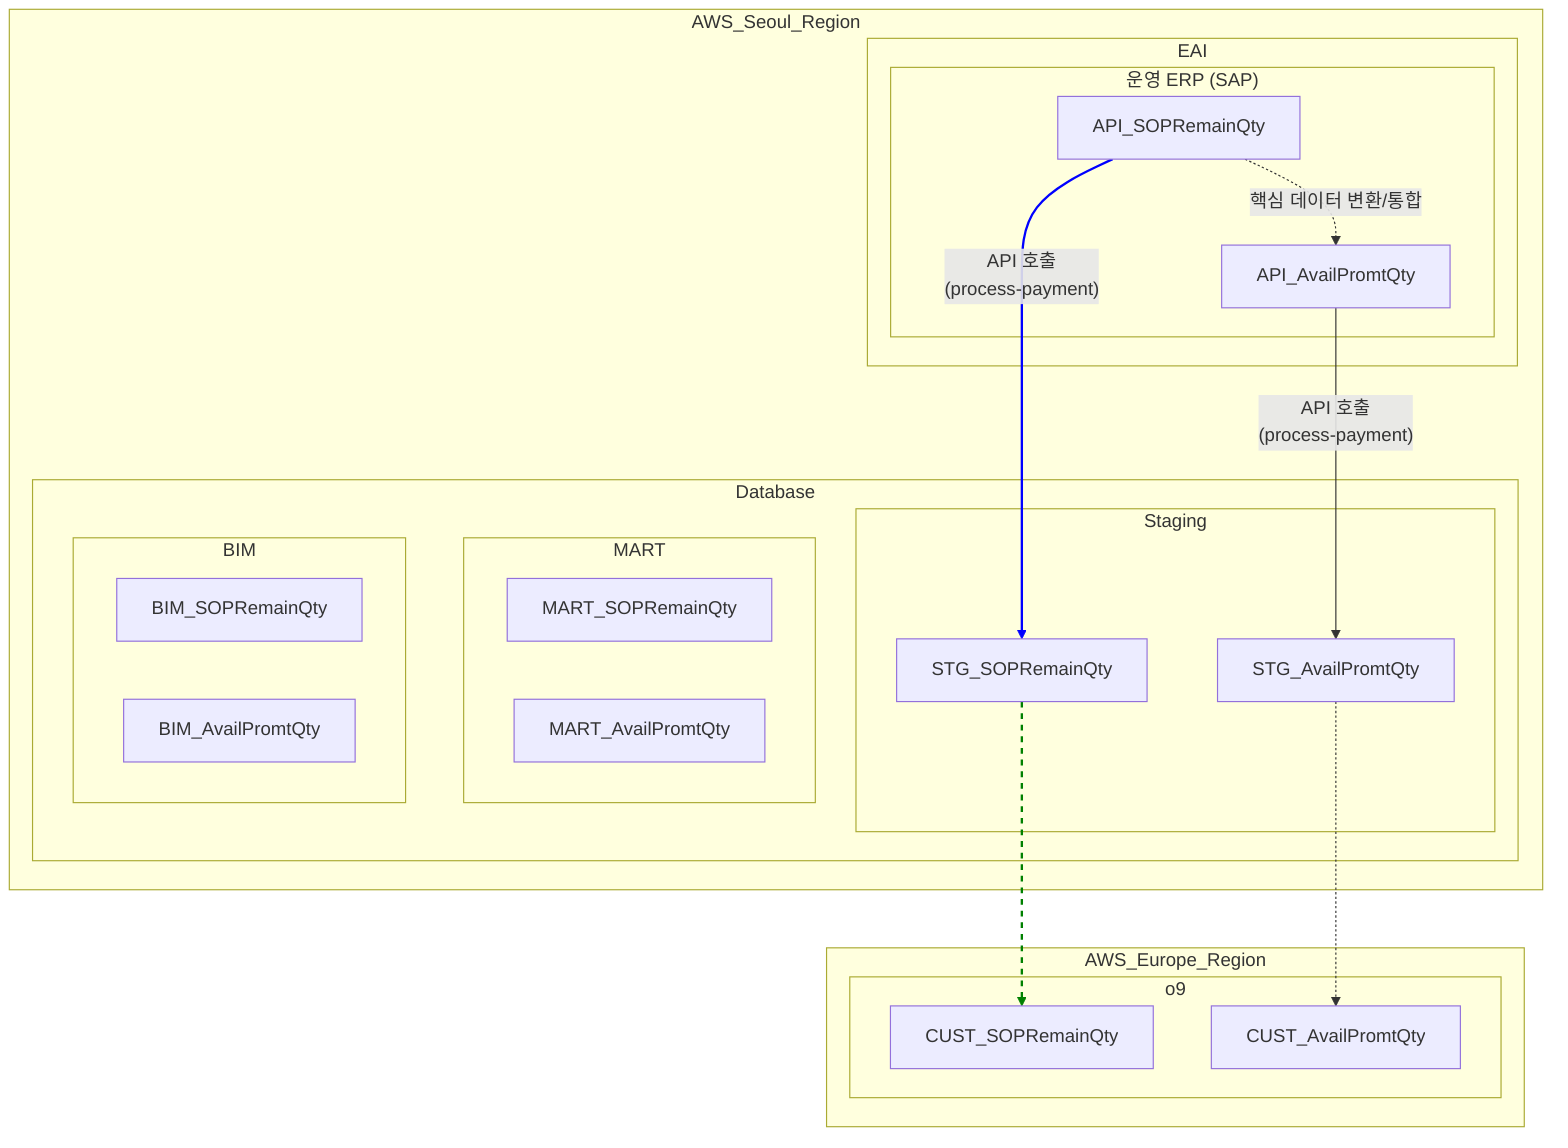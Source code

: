 graph TD
 
  %% 다이어그램
  subgraph subGraph6 ["AWS_Seoul_Region"]
    subgraph EAI ["EAI"]
      subgraph SAP ["운영 ERP (SAP)"]
        APC37["API_SOPRemainQty"]
        APC11["API_AvailPromtQty"]
      end
    end
    subgraph Database ["Database"]
      direction LR
      subgraph Schema_Staging["Staging"]
        STG37["STG_SOPRemainQty"]
        STG11["STG_AvailPromtQty"]
      end
      subgraph Schema_MART ["MART"]
        MART37["MART_SOPRemainQty"]
        MART11["MART_AvailPromtQty"]
      end
      subgraph Schema_BIM ["BIM"]
        BIM37["BIM_SOPRemainQty"]
        BIM11["BIM_AvailPromtQty"]
      end
    end
  end
  subgraph subGraph8 ["AWS_Europe_Region"]
    subgraph o9 ["o9"]
      CUST37["CUST_SOPRemainQty"]
      CUST11["CUST_AvailPromtQty"]
    end
  end

  

  %% 스타일 0
  APC37 -- "API 호출<br>(process-payment)" --> STG37 -.-> CUST37
  APC11 -- "API 호출<br>(process-payment)" --> STG11 -.-> CUST11

  %% 스타일 1
  APC37 -. "핵심 데이터 변환/통합" .-> APC11
 


  %% 스타일 정의 (선택 사항)
  linkStyle 0 stroke:blue,stroke-width:2px;
  linkStyle 1 stroke:green,stroke-width:2px,stroke-dasharray: 5 5;